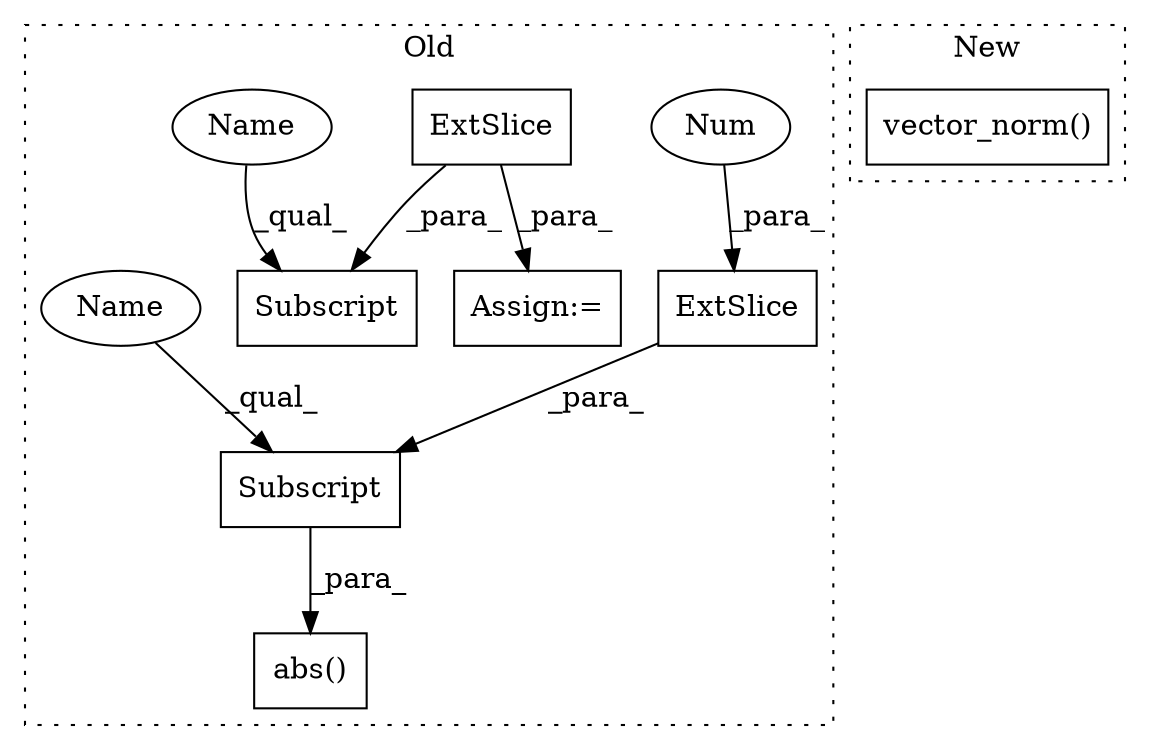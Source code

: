 digraph G {
subgraph cluster0 {
1 [label="Subscript" a="63" s="1629,0" l="7,0" shape="box"];
3 [label="Subscript" a="63" s="1669,0" l="7,0" shape="box"];
4 [label="ExtSlice" a="85" s="1669" l="1" shape="box"];
5 [label="Num" a="76" s="1674" l="1" shape="ellipse"];
6 [label="ExtSlice" a="85" s="1629" l="1" shape="box"];
7 [label="abs()" a="75" s="1659,1676" l="10,1" shape="box"];
8 [label="Assign:=" a="68" s="1585" l="3" shape="box"];
9 [label="Name" a="87" s="1629" l="1" shape="ellipse"];
10 [label="Name" a="87" s="1669" l="1" shape="ellipse"];
label = "Old";
style="dotted";
}
subgraph cluster1 {
2 [label="vector_norm()" a="75" s="1574,1600" l="25,8" shape="box"];
label = "New";
style="dotted";
}
3 -> 7 [label="_para_"];
4 -> 3 [label="_para_"];
5 -> 4 [label="_para_"];
6 -> 1 [label="_para_"];
6 -> 8 [label="_para_"];
9 -> 1 [label="_qual_"];
10 -> 3 [label="_qual_"];
}